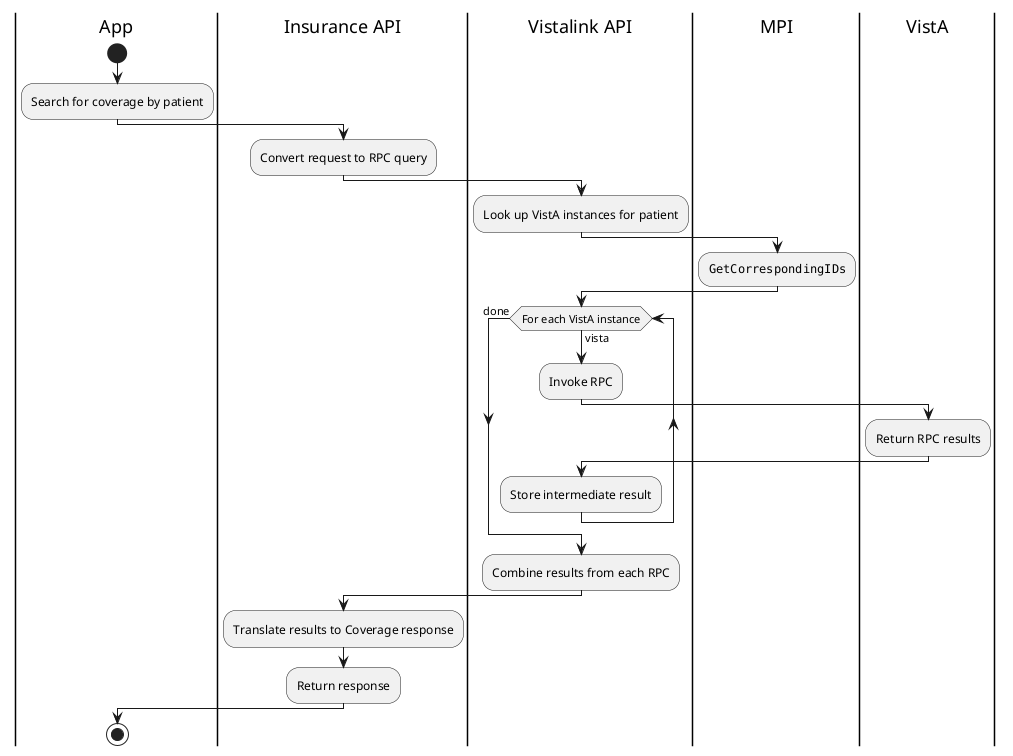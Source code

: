 @startuml

|App|
start
:Search for coverage by patient;

|Insurance API|
:Convert request to RPC query;

|Vistalink API|
:Look up VistA instances for patient;

|MPI|
:""GetCorrespondingIDs"";

|Vistalink API|
while (For each VistA instance) is (vista)
  :Invoke RPC;
  |VistA|
  :Return RPC results;
  |Vistalink API|
  :Store intermediate result;
endwhile (done)
:Combine results from each RPC;

|Insurance API|
:Translate results to Coverage response;
:Return response;

|App|
stop

@enduml